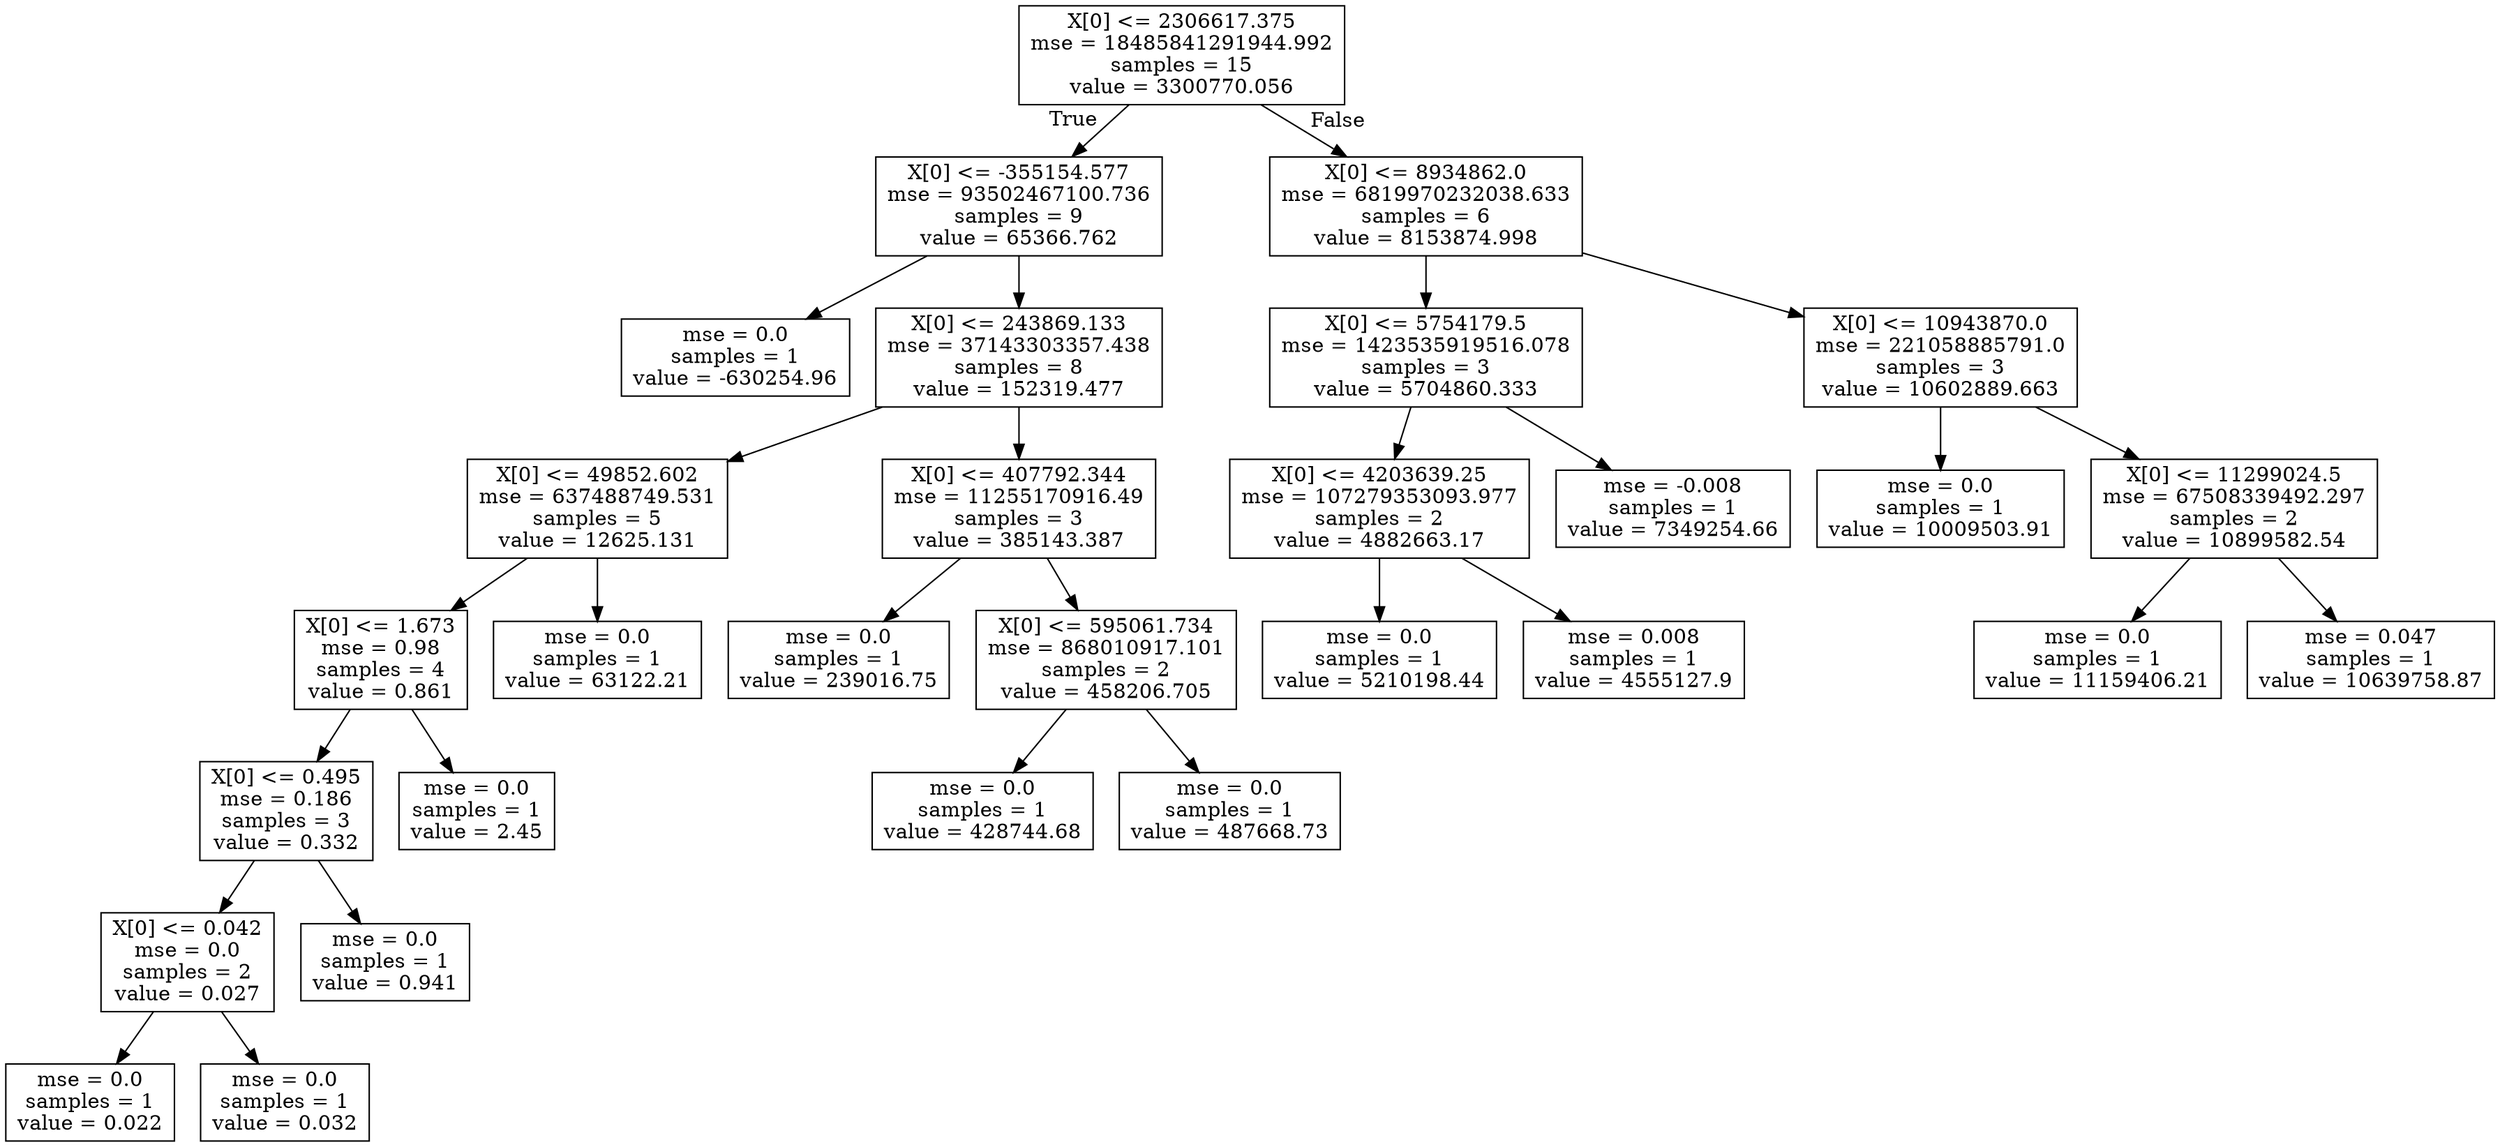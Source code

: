 digraph Tree {
node [shape=box] ;
0 [label="X[0] <= 2306617.375\nmse = 18485841291944.992\nsamples = 15\nvalue = 3300770.056"] ;
1 [label="X[0] <= -355154.577\nmse = 93502467100.736\nsamples = 9\nvalue = 65366.762"] ;
0 -> 1 [labeldistance=2.5, labelangle=45, headlabel="True"] ;
2 [label="mse = 0.0\nsamples = 1\nvalue = -630254.96"] ;
1 -> 2 ;
3 [label="X[0] <= 243869.133\nmse = 37143303357.438\nsamples = 8\nvalue = 152319.477"] ;
1 -> 3 ;
4 [label="X[0] <= 49852.602\nmse = 637488749.531\nsamples = 5\nvalue = 12625.131"] ;
3 -> 4 ;
5 [label="X[0] <= 1.673\nmse = 0.98\nsamples = 4\nvalue = 0.861"] ;
4 -> 5 ;
6 [label="X[0] <= 0.495\nmse = 0.186\nsamples = 3\nvalue = 0.332"] ;
5 -> 6 ;
7 [label="X[0] <= 0.042\nmse = 0.0\nsamples = 2\nvalue = 0.027"] ;
6 -> 7 ;
8 [label="mse = 0.0\nsamples = 1\nvalue = 0.022"] ;
7 -> 8 ;
9 [label="mse = 0.0\nsamples = 1\nvalue = 0.032"] ;
7 -> 9 ;
10 [label="mse = 0.0\nsamples = 1\nvalue = 0.941"] ;
6 -> 10 ;
11 [label="mse = 0.0\nsamples = 1\nvalue = 2.45"] ;
5 -> 11 ;
12 [label="mse = 0.0\nsamples = 1\nvalue = 63122.21"] ;
4 -> 12 ;
13 [label="X[0] <= 407792.344\nmse = 11255170916.49\nsamples = 3\nvalue = 385143.387"] ;
3 -> 13 ;
14 [label="mse = 0.0\nsamples = 1\nvalue = 239016.75"] ;
13 -> 14 ;
15 [label="X[0] <= 595061.734\nmse = 868010917.101\nsamples = 2\nvalue = 458206.705"] ;
13 -> 15 ;
16 [label="mse = 0.0\nsamples = 1\nvalue = 428744.68"] ;
15 -> 16 ;
17 [label="mse = 0.0\nsamples = 1\nvalue = 487668.73"] ;
15 -> 17 ;
18 [label="X[0] <= 8934862.0\nmse = 6819970232038.633\nsamples = 6\nvalue = 8153874.998"] ;
0 -> 18 [labeldistance=2.5, labelangle=-45, headlabel="False"] ;
19 [label="X[0] <= 5754179.5\nmse = 1423535919516.078\nsamples = 3\nvalue = 5704860.333"] ;
18 -> 19 ;
20 [label="X[0] <= 4203639.25\nmse = 107279353093.977\nsamples = 2\nvalue = 4882663.17"] ;
19 -> 20 ;
21 [label="mse = 0.0\nsamples = 1\nvalue = 5210198.44"] ;
20 -> 21 ;
22 [label="mse = 0.008\nsamples = 1\nvalue = 4555127.9"] ;
20 -> 22 ;
23 [label="mse = -0.008\nsamples = 1\nvalue = 7349254.66"] ;
19 -> 23 ;
24 [label="X[0] <= 10943870.0\nmse = 221058885791.0\nsamples = 3\nvalue = 10602889.663"] ;
18 -> 24 ;
25 [label="mse = 0.0\nsamples = 1\nvalue = 10009503.91"] ;
24 -> 25 ;
26 [label="X[0] <= 11299024.5\nmse = 67508339492.297\nsamples = 2\nvalue = 10899582.54"] ;
24 -> 26 ;
27 [label="mse = 0.0\nsamples = 1\nvalue = 11159406.21"] ;
26 -> 27 ;
28 [label="mse = 0.047\nsamples = 1\nvalue = 10639758.87"] ;
26 -> 28 ;
}